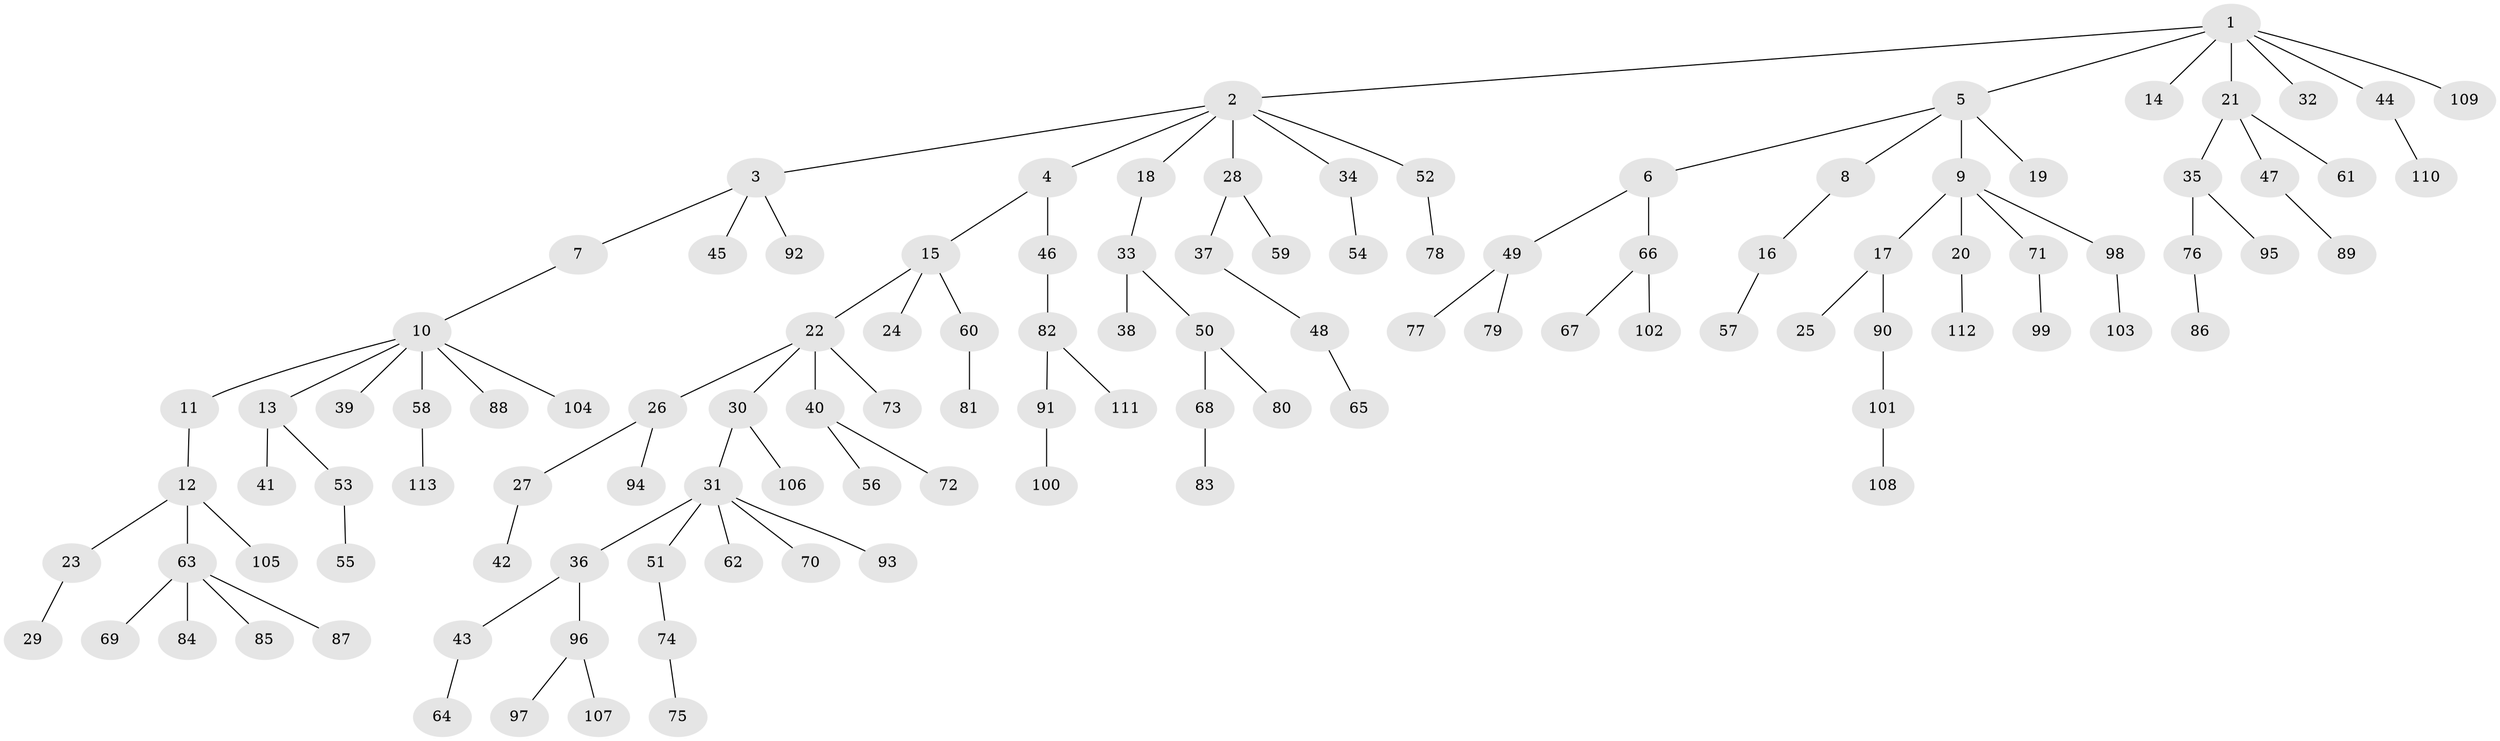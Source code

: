 // Generated by graph-tools (version 1.1) at 2025/02/03/09/25 03:02:30]
// undirected, 113 vertices, 112 edges
graph export_dot {
graph [start="1"]
  node [color=gray90,style=filled];
  1;
  2;
  3;
  4;
  5;
  6;
  7;
  8;
  9;
  10;
  11;
  12;
  13;
  14;
  15;
  16;
  17;
  18;
  19;
  20;
  21;
  22;
  23;
  24;
  25;
  26;
  27;
  28;
  29;
  30;
  31;
  32;
  33;
  34;
  35;
  36;
  37;
  38;
  39;
  40;
  41;
  42;
  43;
  44;
  45;
  46;
  47;
  48;
  49;
  50;
  51;
  52;
  53;
  54;
  55;
  56;
  57;
  58;
  59;
  60;
  61;
  62;
  63;
  64;
  65;
  66;
  67;
  68;
  69;
  70;
  71;
  72;
  73;
  74;
  75;
  76;
  77;
  78;
  79;
  80;
  81;
  82;
  83;
  84;
  85;
  86;
  87;
  88;
  89;
  90;
  91;
  92;
  93;
  94;
  95;
  96;
  97;
  98;
  99;
  100;
  101;
  102;
  103;
  104;
  105;
  106;
  107;
  108;
  109;
  110;
  111;
  112;
  113;
  1 -- 2;
  1 -- 5;
  1 -- 14;
  1 -- 21;
  1 -- 32;
  1 -- 44;
  1 -- 109;
  2 -- 3;
  2 -- 4;
  2 -- 18;
  2 -- 28;
  2 -- 34;
  2 -- 52;
  3 -- 7;
  3 -- 45;
  3 -- 92;
  4 -- 15;
  4 -- 46;
  5 -- 6;
  5 -- 8;
  5 -- 9;
  5 -- 19;
  6 -- 49;
  6 -- 66;
  7 -- 10;
  8 -- 16;
  9 -- 17;
  9 -- 20;
  9 -- 71;
  9 -- 98;
  10 -- 11;
  10 -- 13;
  10 -- 39;
  10 -- 58;
  10 -- 88;
  10 -- 104;
  11 -- 12;
  12 -- 23;
  12 -- 63;
  12 -- 105;
  13 -- 41;
  13 -- 53;
  15 -- 22;
  15 -- 24;
  15 -- 60;
  16 -- 57;
  17 -- 25;
  17 -- 90;
  18 -- 33;
  20 -- 112;
  21 -- 35;
  21 -- 47;
  21 -- 61;
  22 -- 26;
  22 -- 30;
  22 -- 40;
  22 -- 73;
  23 -- 29;
  26 -- 27;
  26 -- 94;
  27 -- 42;
  28 -- 37;
  28 -- 59;
  30 -- 31;
  30 -- 106;
  31 -- 36;
  31 -- 51;
  31 -- 62;
  31 -- 70;
  31 -- 93;
  33 -- 38;
  33 -- 50;
  34 -- 54;
  35 -- 76;
  35 -- 95;
  36 -- 43;
  36 -- 96;
  37 -- 48;
  40 -- 56;
  40 -- 72;
  43 -- 64;
  44 -- 110;
  46 -- 82;
  47 -- 89;
  48 -- 65;
  49 -- 77;
  49 -- 79;
  50 -- 68;
  50 -- 80;
  51 -- 74;
  52 -- 78;
  53 -- 55;
  58 -- 113;
  60 -- 81;
  63 -- 69;
  63 -- 84;
  63 -- 85;
  63 -- 87;
  66 -- 67;
  66 -- 102;
  68 -- 83;
  71 -- 99;
  74 -- 75;
  76 -- 86;
  82 -- 91;
  82 -- 111;
  90 -- 101;
  91 -- 100;
  96 -- 97;
  96 -- 107;
  98 -- 103;
  101 -- 108;
}
